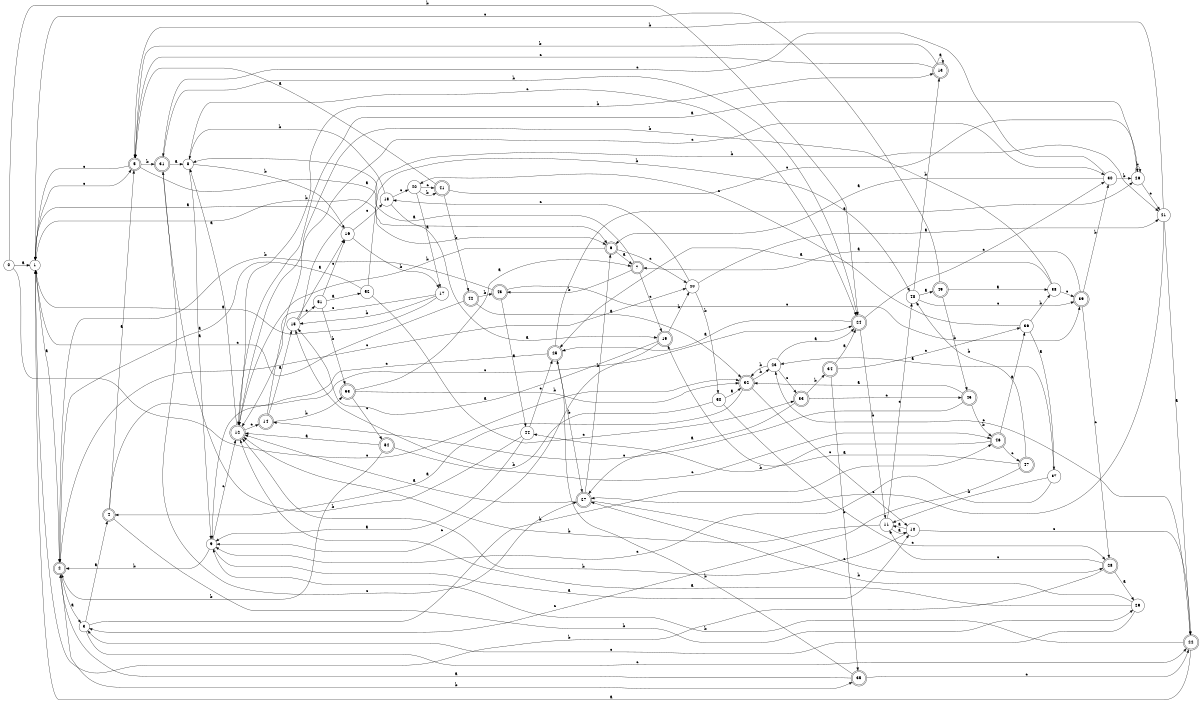 digraph n44_4 {
__start0 [label="" shape="none"];

rankdir=LR;
size="8,5";

s0 [style="filled", color="black", fillcolor="white" shape="circle", label="0"];
s1 [style="filled", color="black", fillcolor="white" shape="circle", label="1"];
s2 [style="rounded,filled", color="black", fillcolor="white" shape="doublecircle", label="2"];
s3 [style="filled", color="black", fillcolor="white" shape="circle", label="3"];
s4 [style="rounded,filled", color="black", fillcolor="white" shape="doublecircle", label="4"];
s5 [style="rounded,filled", color="black", fillcolor="white" shape="doublecircle", label="5"];
s6 [style="rounded,filled", color="black", fillcolor="white" shape="doublecircle", label="6"];
s7 [style="rounded,filled", color="black", fillcolor="white" shape="doublecircle", label="7"];
s8 [style="filled", color="black", fillcolor="white" shape="circle", label="8"];
s9 [style="filled", color="black", fillcolor="white" shape="circle", label="9"];
s10 [style="filled", color="black", fillcolor="white" shape="circle", label="10"];
s11 [style="filled", color="black", fillcolor="white" shape="circle", label="11"];
s12 [style="rounded,filled", color="black", fillcolor="white" shape="doublecircle", label="12"];
s13 [style="rounded,filled", color="black", fillcolor="white" shape="doublecircle", label="13"];
s14 [style="rounded,filled", color="black", fillcolor="white" shape="doublecircle", label="14"];
s15 [style="filled", color="black", fillcolor="white" shape="circle", label="15"];
s16 [style="filled", color="black", fillcolor="white" shape="circle", label="16"];
s17 [style="filled", color="black", fillcolor="white" shape="circle", label="17"];
s18 [style="filled", color="black", fillcolor="white" shape="circle", label="18"];
s19 [style="rounded,filled", color="black", fillcolor="white" shape="doublecircle", label="19"];
s20 [style="filled", color="black", fillcolor="white" shape="circle", label="20"];
s21 [style="filled", color="black", fillcolor="white" shape="circle", label="21"];
s22 [style="rounded,filled", color="black", fillcolor="white" shape="doublecircle", label="22"];
s23 [style="filled", color="black", fillcolor="white" shape="circle", label="23"];
s24 [style="rounded,filled", color="black", fillcolor="white" shape="doublecircle", label="24"];
s25 [style="rounded,filled", color="black", fillcolor="white" shape="doublecircle", label="25"];
s26 [style="filled", color="black", fillcolor="white" shape="circle", label="26"];
s27 [style="rounded,filled", color="black", fillcolor="white" shape="doublecircle", label="27"];
s28 [style="rounded,filled", color="black", fillcolor="white" shape="doublecircle", label="28"];
s29 [style="filled", color="black", fillcolor="white" shape="circle", label="29"];
s30 [style="filled", color="black", fillcolor="white" shape="circle", label="30"];
s31 [style="rounded,filled", color="black", fillcolor="white" shape="doublecircle", label="31"];
s32 [style="rounded,filled", color="black", fillcolor="white" shape="doublecircle", label="32"];
s33 [style="rounded,filled", color="black", fillcolor="white" shape="doublecircle", label="33"];
s34 [style="rounded,filled", color="black", fillcolor="white" shape="doublecircle", label="34"];
s35 [style="rounded,filled", color="black", fillcolor="white" shape="doublecircle", label="35"];
s36 [style="filled", color="black", fillcolor="white" shape="circle", label="36"];
s37 [style="filled", color="black", fillcolor="white" shape="circle", label="37"];
s38 [style="filled", color="black", fillcolor="white" shape="circle", label="38"];
s39 [style="rounded,filled", color="black", fillcolor="white" shape="doublecircle", label="39"];
s40 [style="filled", color="black", fillcolor="white" shape="circle", label="40"];
s41 [style="rounded,filled", color="black", fillcolor="white" shape="doublecircle", label="41"];
s42 [style="rounded,filled", color="black", fillcolor="white" shape="doublecircle", label="42"];
s43 [style="rounded,filled", color="black", fillcolor="white" shape="doublecircle", label="43"];
s44 [style="filled", color="black", fillcolor="white" shape="circle", label="44"];
s45 [style="rounded,filled", color="black", fillcolor="white" shape="doublecircle", label="45"];
s46 [style="rounded,filled", color="black", fillcolor="white" shape="doublecircle", label="46"];
s47 [style="rounded,filled", color="black", fillcolor="white" shape="doublecircle", label="47"];
s48 [style="filled", color="black", fillcolor="white" shape="circle", label="48"];
s49 [style="rounded,filled", color="black", fillcolor="white" shape="doublecircle", label="49"];
s50 [style="filled", color="black", fillcolor="white" shape="circle", label="50"];
s51 [style="filled", color="black", fillcolor="white" shape="circle", label="51"];
s52 [style="filled", color="black", fillcolor="white" shape="circle", label="52"];
s53 [style="rounded,filled", color="black", fillcolor="white" shape="doublecircle", label="53"];
s54 [style="rounded,filled", color="black", fillcolor="white" shape="doublecircle", label="54"];
s0 -> s1 [label="a"];
s0 -> s24 [label="b"];
s0 -> s32 [label="c"];
s1 -> s2 [label="a"];
s1 -> s6 [label="b"];
s1 -> s5 [label="c"];
s2 -> s3 [label="a"];
s2 -> s35 [label="b"];
s2 -> s20 [label="c"];
s3 -> s4 [label="a"];
s3 -> s46 [label="b"];
s3 -> s22 [label="c"];
s4 -> s5 [label="a"];
s4 -> s29 [label="b"];
s4 -> s24 [label="c"];
s5 -> s6 [label="a"];
s5 -> s31 [label="b"];
s5 -> s1 [label="c"];
s6 -> s7 [label="a"];
s6 -> s12 [label="b"];
s6 -> s20 [label="c"];
s7 -> s8 [label="a"];
s7 -> s43 [label="b"];
s7 -> s19 [label="c"];
s8 -> s9 [label="a"];
s8 -> s16 [label="b"];
s8 -> s24 [label="c"];
s9 -> s10 [label="a"];
s9 -> s2 [label="b"];
s9 -> s12 [label="c"];
s10 -> s11 [label="a"];
s10 -> s12 [label="b"];
s10 -> s22 [label="c"];
s11 -> s10 [label="a"];
s11 -> s12 [label="b"];
s11 -> s48 [label="c"];
s12 -> s8 [label="a"];
s12 -> s13 [label="b"];
s12 -> s14 [label="c"];
s13 -> s13 [label="a"];
s13 -> s5 [label="b"];
s13 -> s5 [label="c"];
s14 -> s15 [label="a"];
s14 -> s53 [label="b"];
s14 -> s30 [label="c"];
s15 -> s16 [label="a"];
s15 -> s21 [label="b"];
s15 -> s51 [label="c"];
s16 -> s1 [label="a"];
s16 -> s17 [label="b"];
s16 -> s18 [label="c"];
s17 -> s1 [label="a"];
s17 -> s15 [label="b"];
s17 -> s12 [label="c"];
s18 -> s19 [label="a"];
s18 -> s8 [label="b"];
s18 -> s40 [label="c"];
s19 -> s15 [label="a"];
s19 -> s20 [label="b"];
s19 -> s9 [label="c"];
s20 -> s21 [label="a"];
s20 -> s50 [label="b"];
s20 -> s18 [label="c"];
s21 -> s22 [label="a"];
s21 -> s5 [label="b"];
s21 -> s27 [label="c"];
s22 -> s1 [label="a"];
s22 -> s9 [label="b"];
s22 -> s23 [label="c"];
s23 -> s24 [label="a"];
s23 -> s32 [label="b"];
s23 -> s33 [label="c"];
s24 -> s25 [label="a"];
s24 -> s11 [label="b"];
s24 -> s30 [label="c"];
s25 -> s26 [label="a"];
s25 -> s27 [label="b"];
s25 -> s9 [label="c"];
s26 -> s12 [label="a"];
s26 -> s26 [label="b"];
s26 -> s21 [label="c"];
s27 -> s12 [label="a"];
s27 -> s6 [label="b"];
s27 -> s28 [label="c"];
s28 -> s29 [label="a"];
s28 -> s1 [label="b"];
s28 -> s11 [label="c"];
s29 -> s12 [label="a"];
s29 -> s27 [label="b"];
s29 -> s3 [label="c"];
s30 -> s6 [label="a"];
s30 -> s26 [label="b"];
s30 -> s31 [label="c"];
s31 -> s8 [label="a"];
s31 -> s24 [label="b"];
s31 -> s27 [label="c"];
s32 -> s4 [label="a"];
s32 -> s23 [label="b"];
s32 -> s10 [label="c"];
s33 -> s27 [label="a"];
s33 -> s34 [label="b"];
s33 -> s45 [label="c"];
s34 -> s24 [label="a"];
s34 -> s35 [label="b"];
s34 -> s36 [label="c"];
s35 -> s2 [label="a"];
s35 -> s25 [label="b"];
s35 -> s22 [label="c"];
s36 -> s37 [label="a"];
s36 -> s38 [label="b"];
s36 -> s40 [label="c"];
s37 -> s23 [label="a"];
s37 -> s11 [label="b"];
s37 -> s9 [label="c"];
s38 -> s25 [label="a"];
s38 -> s12 [label="b"];
s38 -> s39 [label="c"];
s39 -> s7 [label="a"];
s39 -> s30 [label="b"];
s39 -> s28 [label="c"];
s40 -> s17 [label="a"];
s40 -> s41 [label="b"];
s40 -> s41 [label="c"];
s41 -> s5 [label="a"];
s41 -> s42 [label="b"];
s41 -> s26 [label="c"];
s42 -> s32 [label="a"];
s42 -> s43 [label="b"];
s42 -> s1 [label="c"];
s43 -> s44 [label="a"];
s43 -> s2 [label="b"];
s43 -> s39 [label="c"];
s44 -> s9 [label="a"];
s44 -> s31 [label="b"];
s44 -> s25 [label="c"];
s45 -> s32 [label="a"];
s45 -> s46 [label="b"];
s45 -> s14 [label="c"];
s46 -> s36 [label="a"];
s46 -> s44 [label="b"];
s46 -> s47 [label="c"];
s47 -> s19 [label="a"];
s47 -> s48 [label="b"];
s47 -> s3 [label="c"];
s48 -> s49 [label="a"];
s48 -> s13 [label="b"];
s48 -> s39 [label="c"];
s49 -> s38 [label="a"];
s49 -> s45 [label="b"];
s49 -> s1 [label="c"];
s50 -> s32 [label="a"];
s50 -> s15 [label="b"];
s50 -> s28 [label="c"];
s51 -> s52 [label="a"];
s51 -> s53 [label="b"];
s51 -> s16 [label="c"];
s52 -> s2 [label="a"];
s52 -> s48 [label="b"];
s52 -> s33 [label="c"];
s53 -> s7 [label="a"];
s53 -> s32 [label="b"];
s53 -> s54 [label="c"];
s54 -> s12 [label="a"];
s54 -> s2 [label="b"];
s54 -> s46 [label="c"];

}